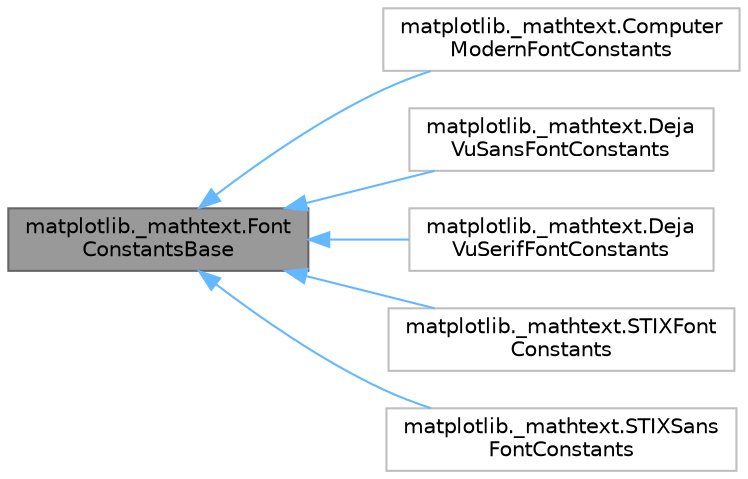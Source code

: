 digraph "matplotlib._mathtext.FontConstantsBase"
{
 // LATEX_PDF_SIZE
  bgcolor="transparent";
  edge [fontname=Helvetica,fontsize=10,labelfontname=Helvetica,labelfontsize=10];
  node [fontname=Helvetica,fontsize=10,shape=box,height=0.2,width=0.4];
  rankdir="LR";
  Node1 [id="Node000001",label="matplotlib._mathtext.Font\lConstantsBase",height=0.2,width=0.4,color="gray40", fillcolor="grey60", style="filled", fontcolor="black",tooltip=" "];
  Node1 -> Node2 [id="edge1_Node000001_Node000002",dir="back",color="steelblue1",style="solid",tooltip=" "];
  Node2 [id="Node000002",label="matplotlib._mathtext.Computer\lModernFontConstants",height=0.2,width=0.4,color="grey75", fillcolor="white", style="filled",URL="$da/dfe/classmatplotlib_1_1__mathtext_1_1ComputerModernFontConstants.html",tooltip=" "];
  Node1 -> Node3 [id="edge2_Node000001_Node000003",dir="back",color="steelblue1",style="solid",tooltip=" "];
  Node3 [id="Node000003",label="matplotlib._mathtext.Deja\lVuSansFontConstants",height=0.2,width=0.4,color="grey75", fillcolor="white", style="filled",URL="$d2/d6f/classmatplotlib_1_1__mathtext_1_1DejaVuSansFontConstants.html",tooltip=" "];
  Node1 -> Node4 [id="edge3_Node000001_Node000004",dir="back",color="steelblue1",style="solid",tooltip=" "];
  Node4 [id="Node000004",label="matplotlib._mathtext.Deja\lVuSerifFontConstants",height=0.2,width=0.4,color="grey75", fillcolor="white", style="filled",URL="$d5/dbe/classmatplotlib_1_1__mathtext_1_1DejaVuSerifFontConstants.html",tooltip=" "];
  Node1 -> Node5 [id="edge4_Node000001_Node000005",dir="back",color="steelblue1",style="solid",tooltip=" "];
  Node5 [id="Node000005",label="matplotlib._mathtext.STIXFont\lConstants",height=0.2,width=0.4,color="grey75", fillcolor="white", style="filled",URL="$d2/d32/classmatplotlib_1_1__mathtext_1_1STIXFontConstants.html",tooltip=" "];
  Node1 -> Node6 [id="edge5_Node000001_Node000006",dir="back",color="steelblue1",style="solid",tooltip=" "];
  Node6 [id="Node000006",label="matplotlib._mathtext.STIXSans\lFontConstants",height=0.2,width=0.4,color="grey75", fillcolor="white", style="filled",URL="$dc/d7e/classmatplotlib_1_1__mathtext_1_1STIXSansFontConstants.html",tooltip=" "];
}
